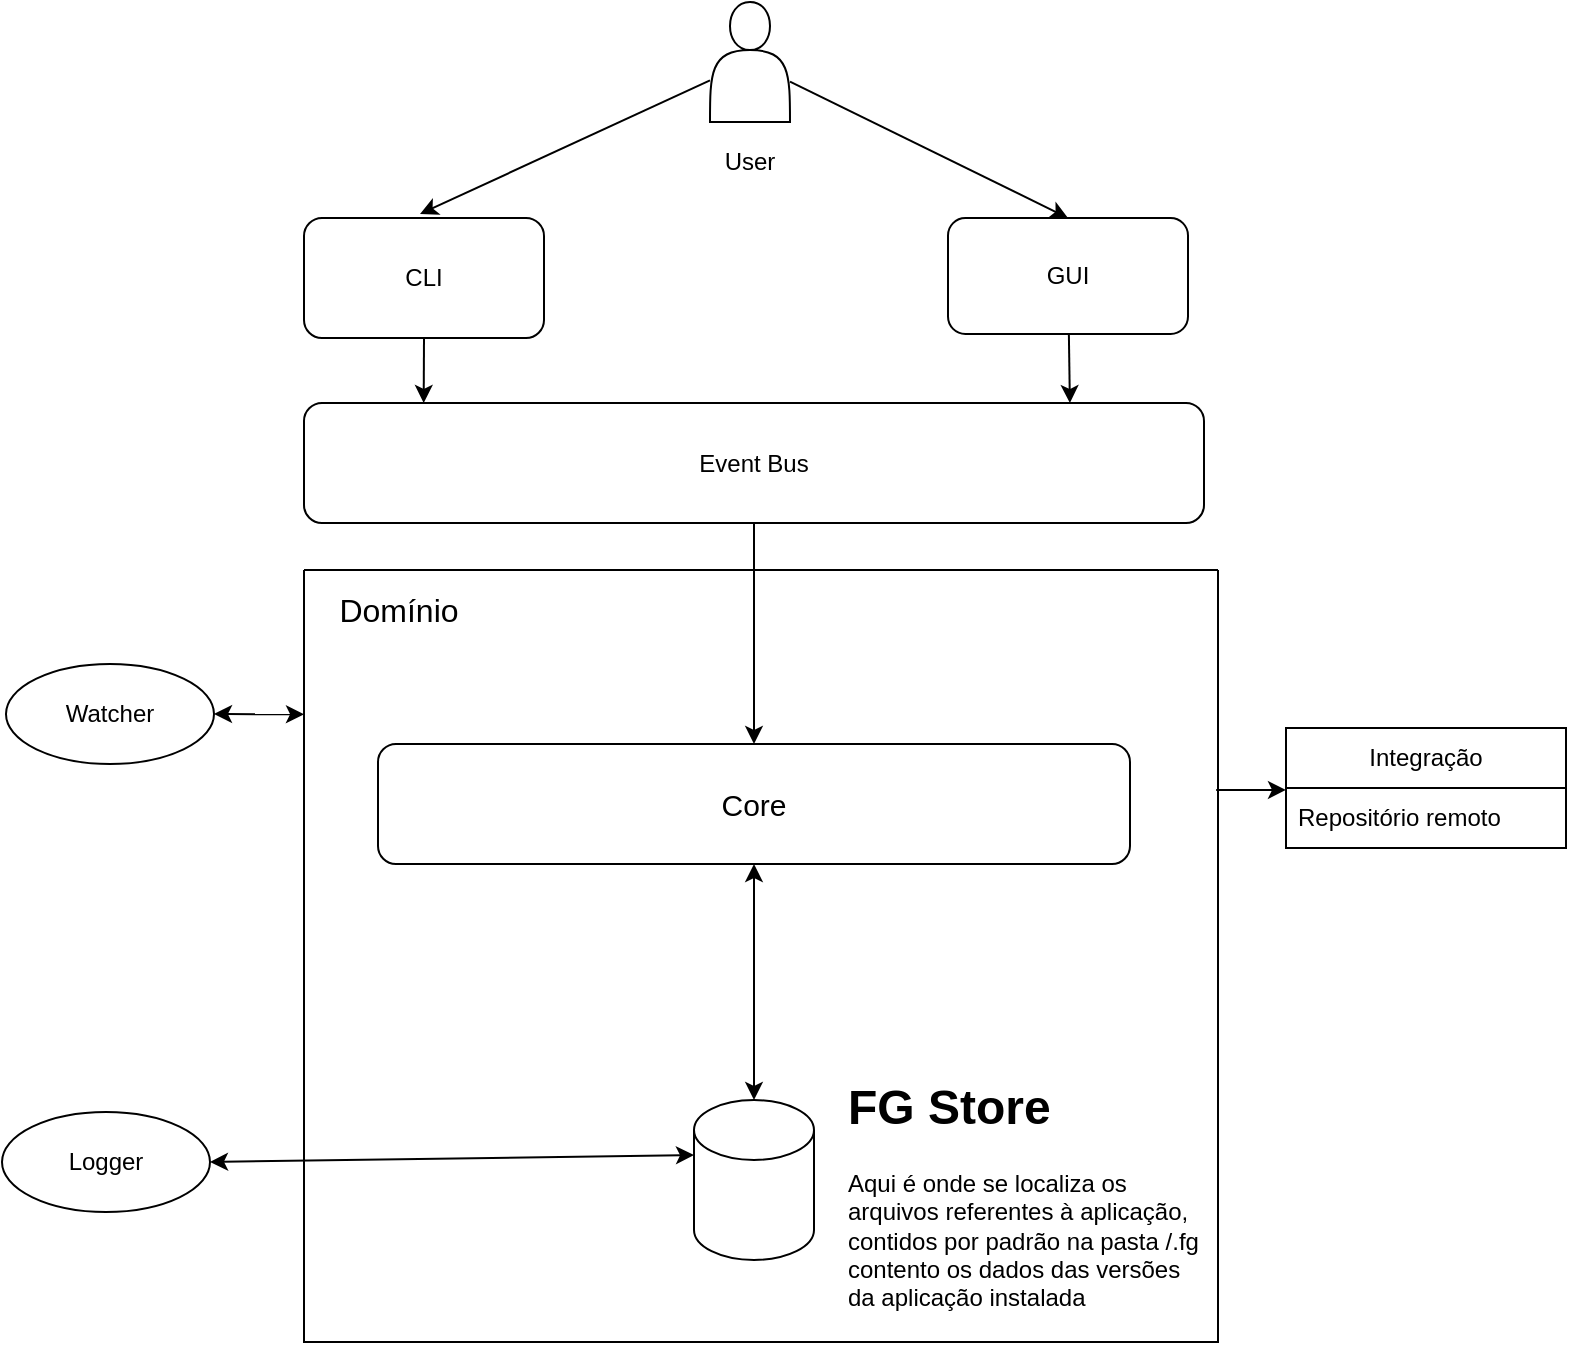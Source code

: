 <mxfile>
    <diagram id="jjcbN2l7Wg3hJ9S6H5Cv" name="Page-1">
        <mxGraphModel dx="1130" dy="787" grid="0" gridSize="10" guides="1" tooltips="1" connect="1" arrows="1" fold="1" page="1" pageScale="1" pageWidth="850" pageHeight="1100" background="none" math="0" shadow="0">
            <root>
                <mxCell id="0"/>
                <mxCell id="1" parent="0"/>
                <mxCell id="4" value="CLI" style="rounded=1;whiteSpace=wrap;html=1;" parent="1" vertex="1">
                    <mxGeometry x="266" y="237" width="120" height="60" as="geometry"/>
                </mxCell>
                <mxCell id="5" value="GUI" style="rounded=1;whiteSpace=wrap;html=1;" parent="1" vertex="1">
                    <mxGeometry x="588" y="237" width="120" height="58" as="geometry"/>
                </mxCell>
                <mxCell id="7" style="edgeStyle=none;html=1;exitX=0.5;exitY=1;exitDx=0;exitDy=0;entryX=0.5;entryY=0;entryDx=0;entryDy=0;" parent="1" source="6" target="3" edge="1">
                    <mxGeometry relative="1" as="geometry"/>
                </mxCell>
                <mxCell id="10" value="Integração" style="swimlane;fontStyle=0;childLayout=stackLayout;horizontal=1;startSize=30;horizontalStack=0;resizeParent=1;resizeParentMax=0;resizeLast=0;collapsible=1;marginBottom=0;whiteSpace=wrap;html=1;" parent="1" vertex="1">
                    <mxGeometry x="757" y="492" width="140" height="60" as="geometry"/>
                </mxCell>
                <mxCell id="11" value="Repositório remoto" style="text;strokeColor=none;fillColor=none;align=left;verticalAlign=middle;spacingLeft=4;spacingRight=4;overflow=hidden;points=[[0,0.5],[1,0.5]];portConstraint=eastwest;rotatable=0;whiteSpace=wrap;html=1;" parent="10" vertex="1">
                    <mxGeometry y="30" width="140" height="30" as="geometry"/>
                </mxCell>
                <mxCell id="14" style="edgeStyle=none;html=1;exitX=0.5;exitY=1;exitDx=0;exitDy=0;entryX=0.133;entryY=0;entryDx=0;entryDy=0;entryPerimeter=0;" parent="1" source="4" target="6" edge="1">
                    <mxGeometry relative="1" as="geometry"/>
                </mxCell>
                <mxCell id="15" style="edgeStyle=none;html=1;entryX=0.851;entryY=0;entryDx=0;entryDy=0;entryPerimeter=0;" parent="1" source="5" target="6" edge="1">
                    <mxGeometry relative="1" as="geometry"/>
                </mxCell>
                <mxCell id="17" style="edgeStyle=none;html=1;entryX=0;entryY=0.033;entryDx=0;entryDy=0;entryPerimeter=0;exitX=0.998;exitY=0.285;exitDx=0;exitDy=0;exitPerimeter=0;" parent="1" source="26" target="11" edge="1">
                    <mxGeometry relative="1" as="geometry"/>
                </mxCell>
                <mxCell id="18" value="&lt;h1 style=&quot;margin-top: 0px;&quot;&gt;FG Store&lt;/h1&gt;&lt;p&gt;Aqui é onde se localiza os arquivos referentes à aplicação, contidos por padrão na pasta /.fg contento os dados das versões da aplicação instalada&lt;/p&gt;" style="text;html=1;whiteSpace=wrap;overflow=hidden;rounded=0;" parent="1" vertex="1">
                    <mxGeometry x="536" y="661" width="180" height="120" as="geometry"/>
                </mxCell>
                <mxCell id="38" style="edgeStyle=none;html=1;" parent="1" source="19" edge="1">
                    <mxGeometry relative="1" as="geometry">
                        <mxPoint x="324" y="235" as="targetPoint"/>
                    </mxGeometry>
                </mxCell>
                <mxCell id="39" style="edgeStyle=none;html=1;entryX=0.5;entryY=0;entryDx=0;entryDy=0;" parent="1" source="19" target="5" edge="1">
                    <mxGeometry relative="1" as="geometry"/>
                </mxCell>
                <mxCell id="19" value="" style="shape=actor;whiteSpace=wrap;html=1;" parent="1" vertex="1">
                    <mxGeometry x="469" y="129" width="40" height="60" as="geometry"/>
                </mxCell>
                <mxCell id="23" value="User" style="text;html=1;align=center;verticalAlign=middle;whiteSpace=wrap;rounded=0;" parent="1" vertex="1">
                    <mxGeometry x="459" y="194" width="60" height="30" as="geometry"/>
                </mxCell>
                <mxCell id="24" value="" style="swimlane;startSize=0;" parent="1" vertex="1">
                    <mxGeometry x="388" y="354" width="146" height="11" as="geometry"/>
                </mxCell>
                <mxCell id="6" value="Event Bus" style="rounded=1;whiteSpace=wrap;html=1;" parent="1" vertex="1">
                    <mxGeometry x="266" y="329.5" width="450" height="60" as="geometry"/>
                </mxCell>
                <mxCell id="26" value="" style="swimlane;startSize=0;" parent="1" vertex="1">
                    <mxGeometry x="266" y="413" width="457" height="386" as="geometry"/>
                </mxCell>
                <mxCell id="32" value="&lt;font style=&quot;font-size: 16px;&quot;&gt;Domínio&lt;/font&gt;" style="text;html=1;align=center;verticalAlign=middle;whiteSpace=wrap;rounded=0;" parent="26" vertex="1">
                    <mxGeometry x="5" y="5" width="85" height="29" as="geometry"/>
                </mxCell>
                <mxCell id="3" value="&lt;font style=&quot;font-size: 15px;&quot;&gt;Core&lt;/font&gt;" style="rounded=1;whiteSpace=wrap;html=1;" parent="26" vertex="1">
                    <mxGeometry x="37" y="87" width="376" height="60" as="geometry"/>
                </mxCell>
                <mxCell id="2" value="" style="shape=cylinder3;whiteSpace=wrap;html=1;boundedLbl=1;backgroundOutline=1;size=15;strokeColor=default;" parent="26" vertex="1">
                    <mxGeometry x="195" y="265" width="60" height="80" as="geometry"/>
                </mxCell>
                <mxCell id="43" value="" style="endArrow=classic;startArrow=classic;html=1;exitX=0.5;exitY=1;exitDx=0;exitDy=0;entryX=0.5;entryY=0;entryDx=0;entryDy=0;entryPerimeter=0;" edge="1" parent="26" source="3" target="2">
                    <mxGeometry width="50" height="50" relative="1" as="geometry">
                        <mxPoint x="282" y="213" as="sourcePoint"/>
                        <mxPoint x="332" y="163" as="targetPoint"/>
                    </mxGeometry>
                </mxCell>
                <mxCell id="33" value="Logger" style="ellipse;whiteSpace=wrap;html=1;" parent="1" vertex="1">
                    <mxGeometry x="115" y="684" width="104" height="50" as="geometry"/>
                </mxCell>
                <mxCell id="34" value="Watcher" style="ellipse;whiteSpace=wrap;html=1;" parent="1" vertex="1">
                    <mxGeometry x="117" y="460" width="104" height="50" as="geometry"/>
                </mxCell>
                <mxCell id="44" value="" style="endArrow=classic;startArrow=classic;html=1;exitX=1;exitY=0.5;exitDx=0;exitDy=0;entryX=0;entryY=0;entryDx=0;entryDy=27.5;entryPerimeter=0;" edge="1" parent="1" source="33" target="2">
                    <mxGeometry width="50" height="50" relative="1" as="geometry">
                        <mxPoint x="548" y="626" as="sourcePoint"/>
                        <mxPoint x="598" y="576" as="targetPoint"/>
                    </mxGeometry>
                </mxCell>
                <mxCell id="45" value="" style="endArrow=classic;startArrow=classic;html=1;exitX=1;exitY=0.5;exitDx=0;exitDy=0;entryX=0;entryY=0.187;entryDx=0;entryDy=0;entryPerimeter=0;" edge="1" parent="1" source="34" target="26">
                    <mxGeometry width="50" height="50" relative="1" as="geometry">
                        <mxPoint x="548" y="626" as="sourcePoint"/>
                        <mxPoint x="598" y="576" as="targetPoint"/>
                    </mxGeometry>
                </mxCell>
            </root>
        </mxGraphModel>
    </diagram>
</mxfile>